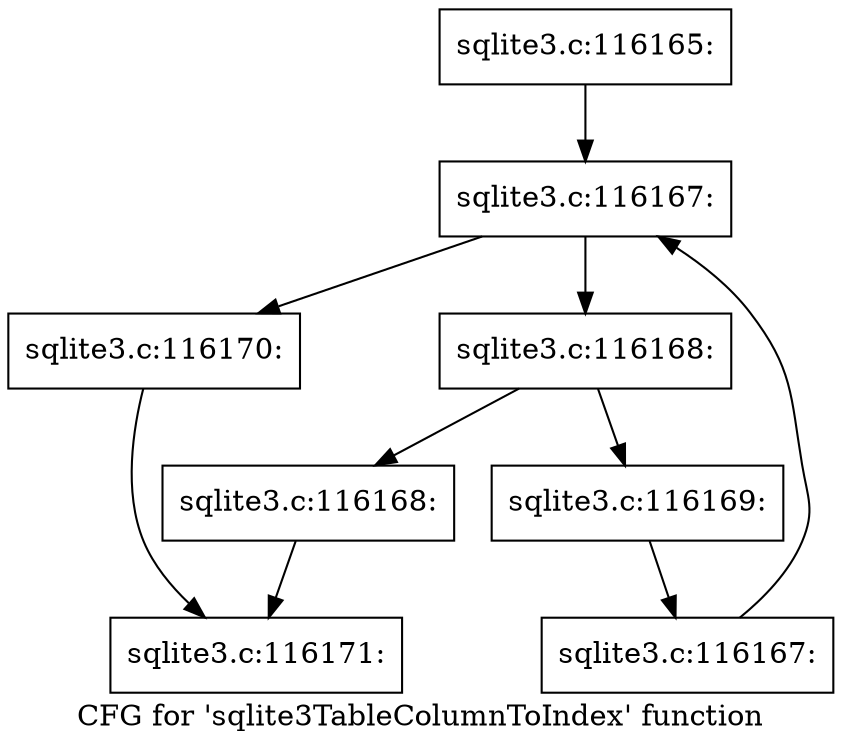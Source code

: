digraph "CFG for 'sqlite3TableColumnToIndex' function" {
	label="CFG for 'sqlite3TableColumnToIndex' function";

	Node0x55c0f8aed0f0 [shape=record,label="{sqlite3.c:116165:}"];
	Node0x55c0f8aed0f0 -> Node0x55c0f8aefc60;
	Node0x55c0f8aefc60 [shape=record,label="{sqlite3.c:116167:}"];
	Node0x55c0f8aefc60 -> Node0x55c0f8aefda0;
	Node0x55c0f8aefc60 -> Node0x55c0f8aef150;
	Node0x55c0f8aefda0 [shape=record,label="{sqlite3.c:116168:}"];
	Node0x55c0f8aefda0 -> Node0x55c0f8af03f0;
	Node0x55c0f8aefda0 -> Node0x55c0f8af0440;
	Node0x55c0f8af03f0 [shape=record,label="{sqlite3.c:116168:}"];
	Node0x55c0f8af03f0 -> Node0x55c0f8aeea40;
	Node0x55c0f8af0440 [shape=record,label="{sqlite3.c:116169:}"];
	Node0x55c0f8af0440 -> Node0x55c0f8aefd10;
	Node0x55c0f8aefd10 [shape=record,label="{sqlite3.c:116167:}"];
	Node0x55c0f8aefd10 -> Node0x55c0f8aefc60;
	Node0x55c0f8aef150 [shape=record,label="{sqlite3.c:116170:}"];
	Node0x55c0f8aef150 -> Node0x55c0f8aeea40;
	Node0x55c0f8aeea40 [shape=record,label="{sqlite3.c:116171:}"];
}
